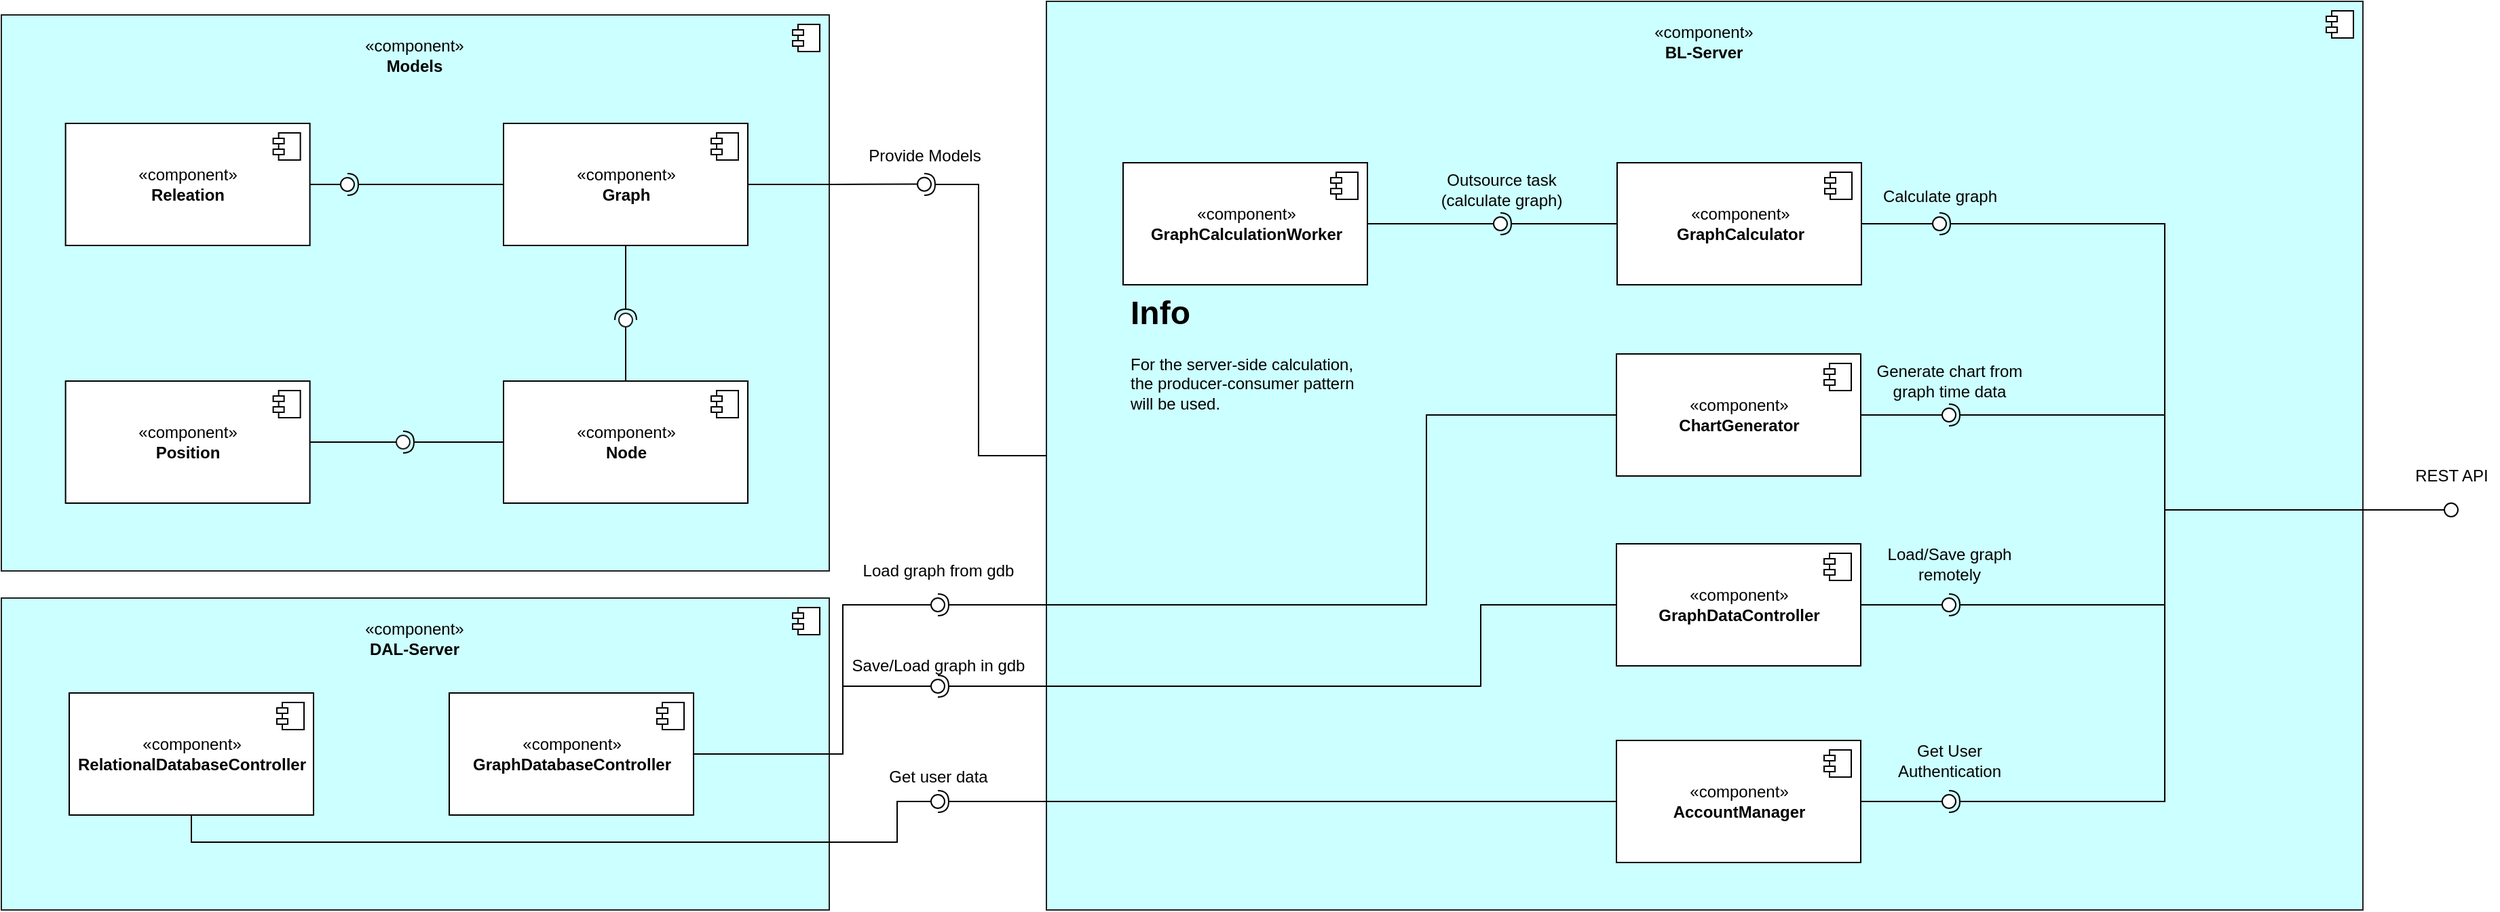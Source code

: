 <mxfile version="15.4.0" type="device"><diagram id="fun8EIKFi7onAzmSjUKZ" name="Seite-1"><mxGraphModel dx="2467" dy="-699" grid="1" gridSize="10" guides="1" tooltips="1" connect="1" arrows="1" fold="1" page="1" pageScale="1" pageWidth="827" pageHeight="1169" math="0" shadow="0"><root><mxCell id="0"/><mxCell id="1" parent="0"/><mxCell id="3iGaJ6-uwjZThdL8C28a-4" value="&lt;b&gt;&lt;br&gt;&lt;/b&gt;" style="html=1;dropTarget=0;fillColor=#CCFFFF;strokeColor=#1F1F1F;" parent="1" vertex="1"><mxGeometry x="-1350" y="1870" width="610" height="230" as="geometry"/></mxCell><mxCell id="3iGaJ6-uwjZThdL8C28a-5" value="" style="shape=module;jettyWidth=8;jettyHeight=4;" parent="3iGaJ6-uwjZThdL8C28a-4" vertex="1"><mxGeometry x="1" width="20" height="20" relative="1" as="geometry"><mxPoint x="-27" y="7" as="offset"/></mxGeometry></mxCell><mxCell id="3iGaJ6-uwjZThdL8C28a-6" value="&lt;span&gt;«component»&lt;/span&gt;&lt;br&gt;&lt;b&gt;DAL-Server&lt;/b&gt;" style="text;html=1;strokeColor=none;fillColor=none;align=center;verticalAlign=middle;whiteSpace=wrap;rounded=0;" parent="1" vertex="1"><mxGeometry x="-1122.689" y="1870" width="155.377" height="60" as="geometry"/></mxCell><mxCell id="3iGaJ6-uwjZThdL8C28a-7" value="«component»&lt;br&gt;&lt;b&gt;GraphDatabaseController&lt;br&gt;&lt;/b&gt;" style="html=1;dropTarget=0;" parent="1" vertex="1"><mxGeometry x="-1020" y="1940" width="180" height="90" as="geometry"/></mxCell><mxCell id="3iGaJ6-uwjZThdL8C28a-8" value="" style="shape=module;jettyWidth=8;jettyHeight=4;" parent="3iGaJ6-uwjZThdL8C28a-7" vertex="1"><mxGeometry x="1" width="20" height="20" relative="1" as="geometry"><mxPoint x="-27" y="7" as="offset"/></mxGeometry></mxCell><mxCell id="3iGaJ6-uwjZThdL8C28a-9" value="«component»&lt;br&gt;&lt;b&gt;RelationalDatabaseController&lt;br&gt;&lt;/b&gt;" style="html=1;dropTarget=0;" parent="1" vertex="1"><mxGeometry x="-1300" y="1940" width="180" height="90" as="geometry"/></mxCell><mxCell id="3iGaJ6-uwjZThdL8C28a-10" value="" style="shape=module;jettyWidth=8;jettyHeight=4;" parent="3iGaJ6-uwjZThdL8C28a-9" vertex="1"><mxGeometry x="1" width="20" height="20" relative="1" as="geometry"><mxPoint x="-27" y="7" as="offset"/></mxGeometry></mxCell><mxCell id="3iGaJ6-uwjZThdL8C28a-55" value="&lt;b&gt;&lt;br&gt;&lt;/b&gt;" style="html=1;dropTarget=0;fillColor=#CCFFFF;strokeColor=#1F1F1F;" parent="1" vertex="1"><mxGeometry x="-580" y="1430" width="970" height="670" as="geometry"/></mxCell><mxCell id="3iGaJ6-uwjZThdL8C28a-56" value="" style="shape=module;jettyWidth=8;jettyHeight=4;" parent="3iGaJ6-uwjZThdL8C28a-55" vertex="1"><mxGeometry x="1" width="20" height="20" relative="1" as="geometry"><mxPoint x="-27" y="7" as="offset"/></mxGeometry></mxCell><mxCell id="3iGaJ6-uwjZThdL8C28a-57" value="&lt;span&gt;«component»&lt;/span&gt;&lt;br&gt;&lt;b&gt;BL-Server&lt;/b&gt;" style="text;html=1;strokeColor=none;fillColor=none;align=center;verticalAlign=middle;whiteSpace=wrap;rounded=0;" parent="1" vertex="1"><mxGeometry x="-172.689" y="1430" width="155.377" height="60" as="geometry"/></mxCell><mxCell id="3iGaJ6-uwjZThdL8C28a-58" value="«component»&lt;br&gt;&lt;b&gt;GraphDataController&lt;br&gt;&lt;/b&gt;" style="html=1;dropTarget=0;" parent="1" vertex="1"><mxGeometry x="-160" y="1830" width="180" height="90" as="geometry"/></mxCell><mxCell id="3iGaJ6-uwjZThdL8C28a-59" value="" style="shape=module;jettyWidth=8;jettyHeight=4;" parent="3iGaJ6-uwjZThdL8C28a-58" vertex="1"><mxGeometry x="1" width="20" height="20" relative="1" as="geometry"><mxPoint x="-27" y="7" as="offset"/></mxGeometry></mxCell><mxCell id="3iGaJ6-uwjZThdL8C28a-69" value="" style="ellipse;whiteSpace=wrap;html=1;align=center;aspect=fixed;resizable=0;points=[];outlineConnect=0;sketch=0;" parent="1" vertex="1"><mxGeometry x="80" y="1870" width="10" height="10" as="geometry"/></mxCell><mxCell id="3iGaJ6-uwjZThdL8C28a-70" value="" style="rounded=0;orthogonalLoop=1;jettySize=auto;html=1;endArrow=halfCircle;endFill=0;entryX=0.5;entryY=0.5;endSize=6;strokeWidth=1;sketch=0;edgeStyle=orthogonalEdgeStyle;" parent="1" source="3iGaJ6-uwjZThdL8C28a-168" target="3iGaJ6-uwjZThdL8C28a-69" edge="1"><mxGeometry x="-220" y="1555" as="geometry"><mxPoint x="244.029" y="1850" as="sourcePoint"/><Array as="points"><mxPoint x="244" y="1805"/><mxPoint x="244" y="1875"/></Array></mxGeometry></mxCell><mxCell id="3iGaJ6-uwjZThdL8C28a-71" value="" style="rounded=0;orthogonalLoop=1;jettySize=auto;html=1;endArrow=none;endFill=0;sketch=0;sourcePerimeterSpacing=0;targetPerimeterSpacing=0;edgeStyle=orthogonalEdgeStyle;" parent="1" source="3iGaJ6-uwjZThdL8C28a-58" target="3iGaJ6-uwjZThdL8C28a-69" edge="1"><mxGeometry x="-220" y="1555" as="geometry"><mxPoint x="100" y="1740" as="sourcePoint"/></mxGeometry></mxCell><mxCell id="3iGaJ6-uwjZThdL8C28a-72" value="" style="ellipse;whiteSpace=wrap;html=1;align=center;aspect=fixed;resizable=0;points=[];outlineConnect=0;sketch=0;" parent="1" vertex="1"><mxGeometry x="73" y="1589" width="10" height="10" as="geometry"/></mxCell><mxCell id="3iGaJ6-uwjZThdL8C28a-74" value="" style="rounded=0;orthogonalLoop=1;jettySize=auto;html=1;endArrow=halfCircle;endFill=0;entryX=0.5;entryY=0.5;endSize=6;strokeWidth=1;sketch=0;edgeStyle=orthogonalEdgeStyle;" parent="1" source="3iGaJ6-uwjZThdL8C28a-168" target="3iGaJ6-uwjZThdL8C28a-72" edge="1"><mxGeometry x="430" y="280" as="geometry"><mxPoint x="244.029" y="1760" as="sourcePoint"/><Array as="points"><mxPoint x="244" y="1805"/><mxPoint x="244" y="1594"/></Array></mxGeometry></mxCell><mxCell id="3iGaJ6-uwjZThdL8C28a-75" value="Get User&lt;br&gt;Authentication" style="text;html=1;align=center;verticalAlign=middle;resizable=0;points=[];autosize=1;strokeColor=none;fillColor=none;" parent="1" vertex="1"><mxGeometry x="40" y="1975" width="90" height="30" as="geometry"/></mxCell><mxCell id="3iGaJ6-uwjZThdL8C28a-76" value="Calculate graph" style="text;html=1;strokeColor=none;fillColor=none;align=center;verticalAlign=middle;whiteSpace=wrap;rounded=0;" parent="1" vertex="1"><mxGeometry x="20.5" y="1564" width="115" height="20" as="geometry"/></mxCell><mxCell id="3iGaJ6-uwjZThdL8C28a-77" value="Load/Save graph remotely" style="text;html=1;strokeColor=none;fillColor=none;align=center;verticalAlign=middle;whiteSpace=wrap;rounded=0;" parent="1" vertex="1"><mxGeometry x="27.5" y="1830" width="115" height="30" as="geometry"/></mxCell><mxCell id="3iGaJ6-uwjZThdL8C28a-78" value="«component»&lt;br&gt;&lt;b&gt;AccountManager&lt;/b&gt;" style="html=1;dropTarget=0;" parent="1" vertex="1"><mxGeometry x="-160" y="1975" width="180" height="90" as="geometry"/></mxCell><mxCell id="3iGaJ6-uwjZThdL8C28a-79" value="" style="shape=module;jettyWidth=8;jettyHeight=4;" parent="3iGaJ6-uwjZThdL8C28a-78" vertex="1"><mxGeometry x="1" width="20" height="20" relative="1" as="geometry"><mxPoint x="-27" y="7" as="offset"/></mxGeometry></mxCell><mxCell id="3iGaJ6-uwjZThdL8C28a-83" value="" style="rounded=0;orthogonalLoop=1;jettySize=auto;html=1;endArrow=none;endFill=0;sketch=0;sourcePerimeterSpacing=0;targetPerimeterSpacing=0;edgeStyle=orthogonalEdgeStyle;" parent="1" source="3iGaJ6-uwjZThdL8C28a-78" target="3iGaJ6-uwjZThdL8C28a-85" edge="1"><mxGeometry relative="1" as="geometry"><mxPoint x="155" y="1990" as="sourcePoint"/></mxGeometry></mxCell><mxCell id="3iGaJ6-uwjZThdL8C28a-84" value="" style="rounded=0;orthogonalLoop=1;jettySize=auto;html=1;endArrow=halfCircle;endFill=0;entryX=0.5;entryY=0.5;endSize=6;strokeWidth=1;sketch=0;edgeStyle=orthogonalEdgeStyle;" parent="1" source="3iGaJ6-uwjZThdL8C28a-168" target="3iGaJ6-uwjZThdL8C28a-85" edge="1"><mxGeometry relative="1" as="geometry"><mxPoint x="244.029" y="1850" as="sourcePoint"/><Array as="points"><mxPoint x="244" y="1805"/><mxPoint x="244" y="2020"/></Array></mxGeometry></mxCell><mxCell id="3iGaJ6-uwjZThdL8C28a-85" value="" style="ellipse;whiteSpace=wrap;html=1;align=center;aspect=fixed;resizable=0;points=[];outlineConnect=0;sketch=0;" parent="1" vertex="1"><mxGeometry x="80" y="2015" width="10" height="10" as="geometry"/></mxCell><mxCell id="3iGaJ6-uwjZThdL8C28a-88" value="" style="rounded=0;orthogonalLoop=1;jettySize=auto;html=1;endArrow=none;endFill=0;sketch=0;sourcePerimeterSpacing=0;targetPerimeterSpacing=0;edgeStyle=orthogonalEdgeStyle;" parent="1" source="3iGaJ6-uwjZThdL8C28a-9" target="3iGaJ6-uwjZThdL8C28a-90" edge="1"><mxGeometry relative="1" as="geometry"><mxPoint x="60" y="2050" as="sourcePoint"/><mxPoint x="-710" y="2090" as="targetPoint"/><Array as="points"><mxPoint x="-1210" y="2050"/><mxPoint x="-690" y="2050"/><mxPoint x="-690" y="2020"/></Array></mxGeometry></mxCell><mxCell id="3iGaJ6-uwjZThdL8C28a-89" value="" style="rounded=0;orthogonalLoop=1;jettySize=auto;html=1;endArrow=halfCircle;endFill=0;entryX=0.5;entryY=0.5;endSize=6;strokeWidth=1;sketch=0;edgeStyle=orthogonalEdgeStyle;" parent="1" source="3iGaJ6-uwjZThdL8C28a-78" target="3iGaJ6-uwjZThdL8C28a-90" edge="1"><mxGeometry relative="1" as="geometry"><mxPoint x="110" y="2050" as="sourcePoint"/></mxGeometry></mxCell><mxCell id="3iGaJ6-uwjZThdL8C28a-90" value="" style="ellipse;whiteSpace=wrap;html=1;align=center;aspect=fixed;resizable=0;points=[];outlineConnect=0;sketch=0;" parent="1" vertex="1"><mxGeometry x="-665" y="2015" width="10" height="10" as="geometry"/></mxCell><mxCell id="3iGaJ6-uwjZThdL8C28a-91" value="Get user data" style="text;html=1;align=center;verticalAlign=middle;resizable=0;points=[];autosize=1;strokeColor=none;fillColor=none;" parent="1" vertex="1"><mxGeometry x="-705" y="1992" width="90" height="20" as="geometry"/></mxCell><mxCell id="3iGaJ6-uwjZThdL8C28a-92" value="" style="rounded=0;orthogonalLoop=1;jettySize=auto;html=1;endArrow=none;endFill=0;sketch=0;sourcePerimeterSpacing=0;targetPerimeterSpacing=0;edgeStyle=orthogonalEdgeStyle;" parent="1" source="3iGaJ6-uwjZThdL8C28a-7" target="3iGaJ6-uwjZThdL8C28a-94" edge="1"><mxGeometry relative="1" as="geometry"><mxPoint x="-60" y="2020" as="sourcePoint"/><Array as="points"><mxPoint x="-730" y="1985"/><mxPoint x="-730" y="1875"/></Array></mxGeometry></mxCell><mxCell id="3iGaJ6-uwjZThdL8C28a-93" value="" style="rounded=0;orthogonalLoop=1;jettySize=auto;html=1;endArrow=halfCircle;endFill=0;entryX=0.5;entryY=0.5;endSize=6;strokeWidth=1;sketch=0;edgeStyle=orthogonalEdgeStyle;" parent="1" source="3iGaJ6-uwjZThdL8C28a-149" target="3iGaJ6-uwjZThdL8C28a-94" edge="1"><mxGeometry relative="1" as="geometry"><mxPoint x="-10" y="2020" as="sourcePoint"/><Array as="points"><mxPoint x="-300" y="1735"/><mxPoint x="-300" y="1875"/></Array></mxGeometry></mxCell><mxCell id="3iGaJ6-uwjZThdL8C28a-94" value="" style="ellipse;whiteSpace=wrap;html=1;align=center;aspect=fixed;resizable=0;points=[];outlineConnect=0;sketch=0;" parent="1" vertex="1"><mxGeometry x="-665" y="1870" width="10" height="10" as="geometry"/></mxCell><mxCell id="3iGaJ6-uwjZThdL8C28a-95" value="Save/Load graph in gdb" style="text;html=1;align=center;verticalAlign=middle;resizable=0;points=[];autosize=1;strokeColor=none;fillColor=none;" parent="1" vertex="1"><mxGeometry x="-730" y="1910" width="140" height="20" as="geometry"/></mxCell><mxCell id="3iGaJ6-uwjZThdL8C28a-99" value="«component»&lt;br&gt;&lt;b&gt;GraphCalculator&lt;br&gt;&lt;/b&gt;" style="html=1;dropTarget=0;" parent="1" vertex="1"><mxGeometry x="-159.5" y="1549" width="180" height="90" as="geometry"/></mxCell><mxCell id="3iGaJ6-uwjZThdL8C28a-100" value="" style="shape=module;jettyWidth=8;jettyHeight=4;" parent="3iGaJ6-uwjZThdL8C28a-99" vertex="1"><mxGeometry x="1" width="20" height="20" relative="1" as="geometry"><mxPoint x="-27" y="7" as="offset"/></mxGeometry></mxCell><mxCell id="3iGaJ6-uwjZThdL8C28a-122" value="«component»&lt;br&gt;&lt;b&gt;GraphCalculationWorker&lt;br&gt;&lt;/b&gt;" style="html=1;dropTarget=0;" parent="1" vertex="1"><mxGeometry x="-523.5" y="1549" width="180" height="90" as="geometry"/></mxCell><mxCell id="3iGaJ6-uwjZThdL8C28a-123" value="" style="shape=module;jettyWidth=8;jettyHeight=4;" parent="3iGaJ6-uwjZThdL8C28a-122" vertex="1"><mxGeometry x="1" width="20" height="20" relative="1" as="geometry"><mxPoint x="-27" y="7" as="offset"/></mxGeometry></mxCell><mxCell id="3iGaJ6-uwjZThdL8C28a-73" value="" style="rounded=0;orthogonalLoop=1;jettySize=auto;html=1;endArrow=none;endFill=0;sketch=0;sourcePerimeterSpacing=0;targetPerimeterSpacing=0;edgeStyle=orthogonalEdgeStyle;" parent="1" source="3iGaJ6-uwjZThdL8C28a-99" target="3iGaJ6-uwjZThdL8C28a-72" edge="1"><mxGeometry x="76.5" y="1334" as="geometry"><mxPoint x="316.5" y="1509" as="sourcePoint"/></mxGeometry></mxCell><mxCell id="3iGaJ6-uwjZThdL8C28a-138" value="&lt;h1&gt;Info&lt;/h1&gt;&lt;p&gt;For the server-side calculation, the producer-consumer pattern will be used.&lt;/p&gt;" style="text;html=1;strokeColor=none;fillColor=none;spacing=5;spacingTop=-20;whiteSpace=wrap;overflow=hidden;rounded=0;" parent="1" vertex="1"><mxGeometry x="-523.5" y="1640" width="190" height="100" as="geometry"/></mxCell><mxCell id="3iGaJ6-uwjZThdL8C28a-142" value="Outsource task&lt;br&gt;(calculate graph)" style="text;html=1;align=center;verticalAlign=middle;resizable=0;points=[];autosize=1;strokeColor=none;fillColor=none;" parent="1" vertex="1"><mxGeometry x="-295.5" y="1554" width="100" height="30" as="geometry"/></mxCell><mxCell id="3iGaJ6-uwjZThdL8C28a-143" value="" style="rounded=0;orthogonalLoop=1;jettySize=auto;html=1;endArrow=none;endFill=0;sketch=0;sourcePerimeterSpacing=0;targetPerimeterSpacing=0;edgeStyle=orthogonalEdgeStyle;" parent="1" source="3iGaJ6-uwjZThdL8C28a-122" target="3iGaJ6-uwjZThdL8C28a-145" edge="1"><mxGeometry relative="1" as="geometry"><mxPoint x="-323.5" y="1594" as="sourcePoint"/></mxGeometry></mxCell><mxCell id="3iGaJ6-uwjZThdL8C28a-144" value="" style="rounded=0;orthogonalLoop=1;jettySize=auto;html=1;endArrow=halfCircle;endFill=0;entryX=0.5;entryY=0.5;endSize=6;strokeWidth=1;sketch=0;edgeStyle=orthogonalEdgeStyle;" parent="1" source="3iGaJ6-uwjZThdL8C28a-99" target="3iGaJ6-uwjZThdL8C28a-145" edge="1"><mxGeometry relative="1" as="geometry"><mxPoint x="-173.5" y="1594" as="sourcePoint"/></mxGeometry></mxCell><mxCell id="3iGaJ6-uwjZThdL8C28a-145" value="" style="ellipse;whiteSpace=wrap;html=1;align=center;aspect=fixed;resizable=0;points=[];outlineConnect=0;sketch=0;" parent="1" vertex="1"><mxGeometry x="-250.5" y="1589" width="10" height="10" as="geometry"/></mxCell><mxCell id="3iGaJ6-uwjZThdL8C28a-149" value="«component»&lt;br&gt;&lt;b&gt;ChartGenerator&lt;br&gt;&lt;/b&gt;" style="html=1;dropTarget=0;" parent="1" vertex="1"><mxGeometry x="-160" y="1690" width="180" height="90" as="geometry"/></mxCell><mxCell id="3iGaJ6-uwjZThdL8C28a-150" value="" style="shape=module;jettyWidth=8;jettyHeight=4;" parent="3iGaJ6-uwjZThdL8C28a-149" vertex="1"><mxGeometry x="1" width="20" height="20" relative="1" as="geometry"><mxPoint x="-27" y="7" as="offset"/></mxGeometry></mxCell><mxCell id="3iGaJ6-uwjZThdL8C28a-151" value="" style="rounded=0;orthogonalLoop=1;jettySize=auto;html=1;endArrow=none;endFill=0;sketch=0;sourcePerimeterSpacing=0;targetPerimeterSpacing=0;edgeStyle=orthogonalEdgeStyle;" parent="1" source="3iGaJ6-uwjZThdL8C28a-149" target="3iGaJ6-uwjZThdL8C28a-153" edge="1"><mxGeometry relative="1" as="geometry"><mxPoint x="30" y="1755" as="sourcePoint"/></mxGeometry></mxCell><mxCell id="3iGaJ6-uwjZThdL8C28a-152" value="" style="rounded=0;orthogonalLoop=1;jettySize=auto;html=1;endArrow=halfCircle;endFill=0;entryX=0.5;entryY=0.5;endSize=6;strokeWidth=1;sketch=0;edgeStyle=orthogonalEdgeStyle;" parent="1" source="3iGaJ6-uwjZThdL8C28a-168" target="3iGaJ6-uwjZThdL8C28a-153" edge="1"><mxGeometry relative="1" as="geometry"><mxPoint x="244.029" y="1760" as="sourcePoint"/><Array as="points"><mxPoint x="244" y="1805"/><mxPoint x="244" y="1735"/></Array></mxGeometry></mxCell><mxCell id="3iGaJ6-uwjZThdL8C28a-153" value="" style="ellipse;whiteSpace=wrap;html=1;align=center;aspect=fixed;resizable=0;points=[];outlineConnect=0;sketch=0;" parent="1" vertex="1"><mxGeometry x="80" y="1730" width="10" height="10" as="geometry"/></mxCell><mxCell id="3iGaJ6-uwjZThdL8C28a-155" value="Generate chart from graph time data" style="text;html=1;strokeColor=none;fillColor=none;align=center;verticalAlign=middle;whiteSpace=wrap;rounded=0;" parent="1" vertex="1"><mxGeometry x="27.5" y="1695" width="115" height="30" as="geometry"/></mxCell><mxCell id="3iGaJ6-uwjZThdL8C28a-168" value="" style="ellipse;whiteSpace=wrap;html=1;align=center;aspect=fixed;resizable=0;points=[];outlineConnect=0;sketch=0;fillColor=none;" parent="1" vertex="1"><mxGeometry x="450" y="1800" width="10" height="10" as="geometry"/></mxCell><mxCell id="3iGaJ6-uwjZThdL8C28a-169" value="REST API" style="text;html=1;align=center;verticalAlign=middle;resizable=0;points=[];autosize=1;fillColor=none;" parent="1" vertex="1"><mxGeometry x="420" y="1770" width="70" height="20" as="geometry"/></mxCell><mxCell id="3iGaJ6-uwjZThdL8C28a-209" value="" style="group" parent="1" vertex="1" connectable="0"><mxGeometry x="-1350" y="1440" width="610" height="410" as="geometry"/></mxCell><mxCell id="3iGaJ6-uwjZThdL8C28a-210" value="&lt;b&gt;&lt;br&gt;&lt;/b&gt;" style="html=1;dropTarget=0;fillColor=#CCFFFF;strokeColor=#1F1F1F;" parent="3iGaJ6-uwjZThdL8C28a-209" vertex="1"><mxGeometry width="610" height="410.0" as="geometry"/></mxCell><mxCell id="3iGaJ6-uwjZThdL8C28a-211" value="" style="shape=module;jettyWidth=8;jettyHeight=4;" parent="3iGaJ6-uwjZThdL8C28a-210" vertex="1"><mxGeometry x="1" width="20" height="20" relative="1" as="geometry"><mxPoint x="-27" y="7" as="offset"/></mxGeometry></mxCell><mxCell id="3iGaJ6-uwjZThdL8C28a-212" value="" style="ellipse;whiteSpace=wrap;html=1;align=center;aspect=fixed;resizable=0;points=[];outlineConnect=0;sketch=0;strokeColor=#1F1F1F;fillColor=#FFFFFF;gradientColor=none;" parent="3iGaJ6-uwjZThdL8C28a-209" vertex="1"><mxGeometry x="455" y="220" width="10" height="10" as="geometry"/></mxCell><mxCell id="3iGaJ6-uwjZThdL8C28a-213" value="&lt;span&gt;«component»&lt;/span&gt;&lt;br&gt;&lt;b&gt;Models&lt;/b&gt;" style="text;html=1;strokeColor=none;fillColor=none;align=center;verticalAlign=middle;whiteSpace=wrap;rounded=0;" parent="3iGaJ6-uwjZThdL8C28a-209" vertex="1"><mxGeometry x="227.311" width="155.377" height="60.0" as="geometry"/></mxCell><mxCell id="3iGaJ6-uwjZThdL8C28a-214" value="«component»&lt;br&gt;&lt;b&gt;Position&lt;br&gt;&lt;/b&gt;" style="html=1;dropTarget=0;" parent="3iGaJ6-uwjZThdL8C28a-209" vertex="1"><mxGeometry x="47.31" y="270" width="180" height="90.0" as="geometry"/></mxCell><mxCell id="3iGaJ6-uwjZThdL8C28a-215" value="" style="shape=module;jettyWidth=8;jettyHeight=4;" parent="3iGaJ6-uwjZThdL8C28a-214" vertex="1"><mxGeometry x="1" width="20" height="20" relative="1" as="geometry"><mxPoint x="-27" y="7" as="offset"/></mxGeometry></mxCell><mxCell id="3iGaJ6-uwjZThdL8C28a-216" value="«component»&lt;br&gt;&lt;b&gt;Node&lt;/b&gt;" style="html=1;dropTarget=0;" parent="3iGaJ6-uwjZThdL8C28a-209" vertex="1"><mxGeometry x="370" y="270" width="180" height="90.0" as="geometry"/></mxCell><mxCell id="3iGaJ6-uwjZThdL8C28a-217" value="" style="shape=module;jettyWidth=8;jettyHeight=4;" parent="3iGaJ6-uwjZThdL8C28a-216" vertex="1"><mxGeometry x="1" width="20" height="20" relative="1" as="geometry"><mxPoint x="-27" y="7" as="offset"/></mxGeometry></mxCell><mxCell id="3iGaJ6-uwjZThdL8C28a-218" value="" style="rounded=0;orthogonalLoop=1;jettySize=auto;html=1;endArrow=none;endFill=0;sketch=0;sourcePerimeterSpacing=0;targetPerimeterSpacing=0;edgeStyle=orthogonalEdgeStyle;" parent="3iGaJ6-uwjZThdL8C28a-209" source="3iGaJ6-uwjZThdL8C28a-216" target="3iGaJ6-uwjZThdL8C28a-212" edge="1"><mxGeometry relative="1" as="geometry"><mxPoint x="320" y="215" as="sourcePoint"/></mxGeometry></mxCell><mxCell id="3iGaJ6-uwjZThdL8C28a-219" value="«component»&lt;br&gt;&lt;b&gt;Graph&lt;/b&gt;" style="html=1;dropTarget=0;" parent="3iGaJ6-uwjZThdL8C28a-209" vertex="1"><mxGeometry x="370" y="80" width="180" height="90.0" as="geometry"/></mxCell><mxCell id="3iGaJ6-uwjZThdL8C28a-220" value="" style="shape=module;jettyWidth=8;jettyHeight=4;" parent="3iGaJ6-uwjZThdL8C28a-219" vertex="1"><mxGeometry x="1" width="20" height="20" relative="1" as="geometry"><mxPoint x="-27" y="7" as="offset"/></mxGeometry></mxCell><mxCell id="3iGaJ6-uwjZThdL8C28a-221" value="" style="rounded=0;orthogonalLoop=1;jettySize=auto;html=1;endArrow=halfCircle;endFill=0;entryX=0.5;entryY=0.5;endSize=6;strokeWidth=1;sketch=0;edgeStyle=orthogonalEdgeStyle;" parent="3iGaJ6-uwjZThdL8C28a-209" source="3iGaJ6-uwjZThdL8C28a-219" target="3iGaJ6-uwjZThdL8C28a-212" edge="1"><mxGeometry relative="1" as="geometry"><mxPoint x="360" y="215" as="sourcePoint"/></mxGeometry></mxCell><mxCell id="3iGaJ6-uwjZThdL8C28a-222" value="" style="ellipse;whiteSpace=wrap;html=1;align=center;aspect=fixed;resizable=0;points=[];outlineConnect=0;sketch=0;strokeColor=#1F1F1F;fillColor=#FFFFFF;gradientColor=none;" parent="3iGaJ6-uwjZThdL8C28a-209" vertex="1"><mxGeometry x="291" y="310" width="10" height="10" as="geometry"/></mxCell><mxCell id="3iGaJ6-uwjZThdL8C28a-223" value="" style="rounded=0;orthogonalLoop=1;jettySize=auto;html=1;endArrow=none;endFill=0;sketch=0;sourcePerimeterSpacing=0;targetPerimeterSpacing=0;edgeStyle=orthogonalEdgeStyle;" parent="3iGaJ6-uwjZThdL8C28a-209" source="3iGaJ6-uwjZThdL8C28a-214" target="3iGaJ6-uwjZThdL8C28a-222" edge="1"><mxGeometry as="geometry"><mxPoint x="360" y="165" as="sourcePoint"/></mxGeometry></mxCell><mxCell id="3iGaJ6-uwjZThdL8C28a-224" value="" style="rounded=0;orthogonalLoop=1;jettySize=auto;html=1;endArrow=halfCircle;endFill=0;entryX=0.5;entryY=0.5;endSize=6;strokeWidth=1;sketch=0;edgeStyle=orthogonalEdgeStyle;" parent="3iGaJ6-uwjZThdL8C28a-209" source="3iGaJ6-uwjZThdL8C28a-216" target="3iGaJ6-uwjZThdL8C28a-222" edge="1"><mxGeometry as="geometry"><mxPoint x="400" y="165" as="sourcePoint"/></mxGeometry></mxCell><mxCell id="3iGaJ6-uwjZThdL8C28a-225" value="«component»&lt;br&gt;&lt;b&gt;Releation&lt;/b&gt;" style="html=1;dropTarget=0;" parent="3iGaJ6-uwjZThdL8C28a-209" vertex="1"><mxGeometry x="47.31" y="80" width="180" height="90.0" as="geometry"/></mxCell><mxCell id="3iGaJ6-uwjZThdL8C28a-226" value="" style="shape=module;jettyWidth=8;jettyHeight=4;" parent="3iGaJ6-uwjZThdL8C28a-225" vertex="1"><mxGeometry x="1" width="20" height="20" relative="1" as="geometry"><mxPoint x="-27" y="7" as="offset"/></mxGeometry></mxCell><mxCell id="3iGaJ6-uwjZThdL8C28a-227" value="" style="ellipse;whiteSpace=wrap;html=1;align=center;aspect=fixed;resizable=0;points=[];outlineConnect=0;sketch=0;" parent="3iGaJ6-uwjZThdL8C28a-209" vertex="1"><mxGeometry x="250" y="120" width="10" height="10" as="geometry"/></mxCell><mxCell id="3iGaJ6-uwjZThdL8C28a-228" value="" style="rounded=0;orthogonalLoop=1;jettySize=auto;html=1;endArrow=none;endFill=0;sketch=0;sourcePerimeterSpacing=0;targetPerimeterSpacing=0;edgeStyle=orthogonalEdgeStyle;" parent="3iGaJ6-uwjZThdL8C28a-209" source="3iGaJ6-uwjZThdL8C28a-225" target="3iGaJ6-uwjZThdL8C28a-227" edge="1"><mxGeometry relative="1" as="geometry"><mxPoint x="190" y="135" as="sourcePoint"/></mxGeometry></mxCell><mxCell id="3iGaJ6-uwjZThdL8C28a-229" value="" style="rounded=0;orthogonalLoop=1;jettySize=auto;html=1;endArrow=halfCircle;endFill=0;entryX=0.5;entryY=0.5;endSize=6;strokeWidth=1;sketch=0;edgeStyle=orthogonalEdgeStyle;" parent="3iGaJ6-uwjZThdL8C28a-209" source="3iGaJ6-uwjZThdL8C28a-219" target="3iGaJ6-uwjZThdL8C28a-227" edge="1"><mxGeometry relative="1" as="geometry"><mxPoint x="230" y="135" as="sourcePoint"/><Array as="points"><mxPoint x="331" y="125"/><mxPoint x="331" y="125"/></Array></mxGeometry></mxCell><mxCell id="3iGaJ6-uwjZThdL8C28a-240" value="" style="rounded=0;orthogonalLoop=1;jettySize=auto;html=1;endArrow=none;endFill=0;sketch=0;sourcePerimeterSpacing=0;targetPerimeterSpacing=0;edgeStyle=orthogonalEdgeStyle;" parent="1" source="3iGaJ6-uwjZThdL8C28a-219" target="3iGaJ6-uwjZThdL8C28a-242" edge="1"><mxGeometry relative="1" as="geometry"><mxPoint x="-849" y="1429.84" as="sourcePoint"/></mxGeometry></mxCell><mxCell id="3iGaJ6-uwjZThdL8C28a-242" value="" style="ellipse;whiteSpace=wrap;html=1;align=center;aspect=fixed;resizable=0;points=[];outlineConnect=0;sketch=0;fillColor=default;" parent="1" vertex="1"><mxGeometry x="-675" y="1559.84" width="10" height="10" as="geometry"/></mxCell><mxCell id="ERz_nfQJYLnjC7ZBvpEI-2" value="" style="rounded=0;orthogonalLoop=1;jettySize=auto;html=1;endArrow=halfCircle;endFill=0;endSize=6;strokeWidth=1;sketch=0;edgeStyle=orthogonalEdgeStyle;" parent="1" source="3iGaJ6-uwjZThdL8C28a-55" edge="1"><mxGeometry relative="1" as="geometry"><mxPoint x="-590" y="1765.006" as="sourcePoint"/><mxPoint x="-670" y="1565" as="targetPoint"/><Array as="points"><mxPoint x="-630" y="1765"/><mxPoint x="-630" y="1565"/></Array></mxGeometry></mxCell><mxCell id="ERz_nfQJYLnjC7ZBvpEI-4" value="Provide Models" style="text;html=1;align=center;verticalAlign=middle;resizable=0;points=[];autosize=1;strokeColor=none;fillColor=none;" parent="1" vertex="1"><mxGeometry x="-720" y="1534" width="100" height="20" as="geometry"/></mxCell><mxCell id="ERz_nfQJYLnjC7ZBvpEI-6" value="" style="rounded=0;orthogonalLoop=1;jettySize=auto;html=1;endArrow=none;endFill=0;sketch=0;sourcePerimeterSpacing=0;targetPerimeterSpacing=0;edgeStyle=orthogonalEdgeStyle;" parent="1" source="3iGaJ6-uwjZThdL8C28a-7" target="ERz_nfQJYLnjC7ZBvpEI-8" edge="1"><mxGeometry relative="1" as="geometry"><mxPoint x="-280" y="1755" as="sourcePoint"/><Array as="points"><mxPoint x="-730" y="1985"/><mxPoint x="-730" y="1935"/></Array></mxGeometry></mxCell><mxCell id="ERz_nfQJYLnjC7ZBvpEI-7" value="" style="rounded=0;orthogonalLoop=1;jettySize=auto;html=1;endArrow=halfCircle;endFill=0;entryX=0.5;entryY=0.5;endSize=6;strokeWidth=1;sketch=0;edgeStyle=orthogonalEdgeStyle;" parent="1" source="3iGaJ6-uwjZThdL8C28a-58" target="ERz_nfQJYLnjC7ZBvpEI-8" edge="1"><mxGeometry relative="1" as="geometry"><mxPoint x="-240" y="1755" as="sourcePoint"/><Array as="points"><mxPoint x="-260" y="1875"/><mxPoint x="-260" y="1935"/></Array></mxGeometry></mxCell><mxCell id="ERz_nfQJYLnjC7ZBvpEI-8" value="" style="ellipse;whiteSpace=wrap;html=1;align=center;aspect=fixed;resizable=0;points=[];outlineConnect=0;sketch=0;" parent="1" vertex="1"><mxGeometry x="-665" y="1930" width="10" height="10" as="geometry"/></mxCell><mxCell id="ERz_nfQJYLnjC7ZBvpEI-9" value="Load graph from gdb" style="text;html=1;align=center;verticalAlign=middle;resizable=0;points=[];autosize=1;strokeColor=none;fillColor=none;" parent="1" vertex="1"><mxGeometry x="-725" y="1840" width="130" height="20" as="geometry"/></mxCell></root></mxGraphModel></diagram></mxfile>